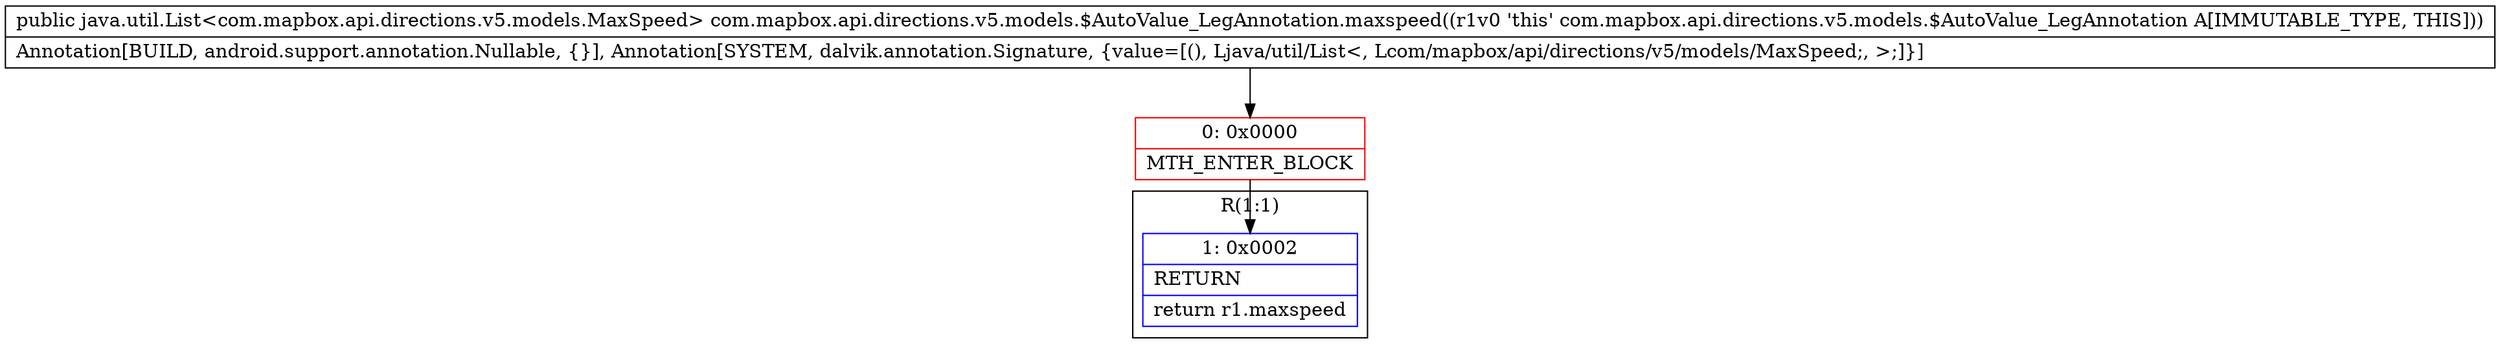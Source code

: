 digraph "CFG forcom.mapbox.api.directions.v5.models.$AutoValue_LegAnnotation.maxspeed()Ljava\/util\/List;" {
subgraph cluster_Region_2073159117 {
label = "R(1:1)";
node [shape=record,color=blue];
Node_1 [shape=record,label="{1\:\ 0x0002|RETURN\l|return r1.maxspeed\l}"];
}
Node_0 [shape=record,color=red,label="{0\:\ 0x0000|MTH_ENTER_BLOCK\l}"];
MethodNode[shape=record,label="{public java.util.List\<com.mapbox.api.directions.v5.models.MaxSpeed\> com.mapbox.api.directions.v5.models.$AutoValue_LegAnnotation.maxspeed((r1v0 'this' com.mapbox.api.directions.v5.models.$AutoValue_LegAnnotation A[IMMUTABLE_TYPE, THIS]))  | Annotation[BUILD, android.support.annotation.Nullable, \{\}], Annotation[SYSTEM, dalvik.annotation.Signature, \{value=[(), Ljava\/util\/List\<, Lcom\/mapbox\/api\/directions\/v5\/models\/MaxSpeed;, \>;]\}]\l}"];
MethodNode -> Node_0;
Node_0 -> Node_1;
}

